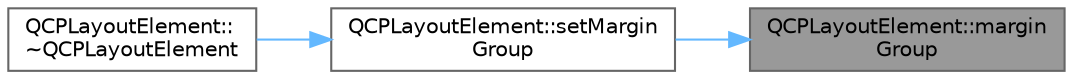 digraph "QCPLayoutElement::marginGroup"
{
 // LATEX_PDF_SIZE
  bgcolor="transparent";
  edge [fontname=Helvetica,fontsize=10,labelfontname=Helvetica,labelfontsize=10];
  node [fontname=Helvetica,fontsize=10,shape=box,height=0.2,width=0.4];
  rankdir="RL";
  Node1 [label="QCPLayoutElement::margin\lGroup",height=0.2,width=0.4,color="gray40", fillcolor="grey60", style="filled", fontcolor="black",tooltip=" "];
  Node1 -> Node2 [dir="back",color="steelblue1",style="solid"];
  Node2 [label="QCPLayoutElement::setMargin\lGroup",height=0.2,width=0.4,color="grey40", fillcolor="white", style="filled",URL="$class_q_c_p_layout_element.html#a516e56f76b6bc100e8e71d329866847d",tooltip=" "];
  Node2 -> Node3 [dir="back",color="steelblue1",style="solid"];
  Node3 [label="QCPLayoutElement::\l~QCPLayoutElement",height=0.2,width=0.4,color="grey40", fillcolor="white", style="filled",URL="$class_q_c_p_layout_element.html#a0dc52343920011b3e72d61fc94ed3400",tooltip=" "];
}
